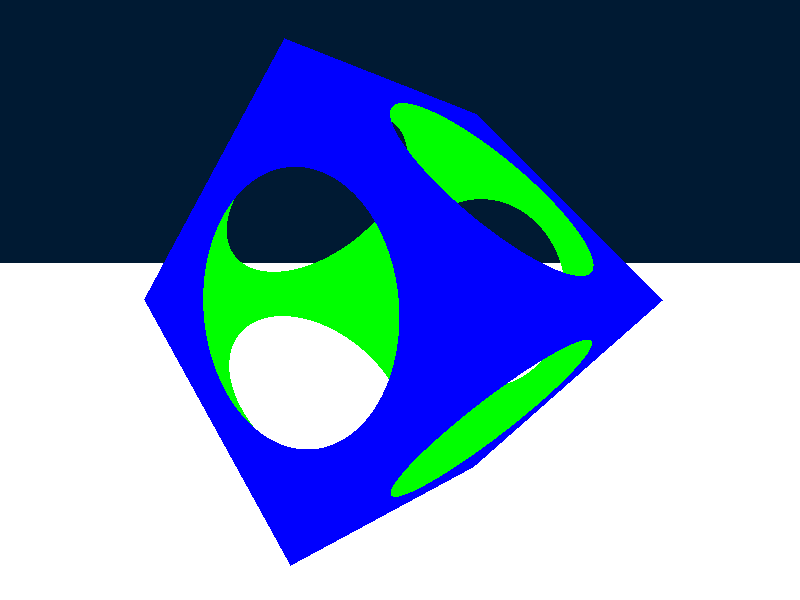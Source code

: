 /*************************************************************************
 * Copyright (C) 2009-2010 Tavian Barnes <tavianator@gmail.com>          *
 *                                                                       *
 * This file is part of The Dimension Test Suite.                        *
 *                                                                       *
 * The Dimension Test Suite is free software; you can redistribute it    *
 * and/or modify it under the terms of the GNU General Public License as *
 * published by the Free Software Foundation; either version 3 of the    *
 * License, or (at your option) any later version.                       *
 *                                                                       *
 * The Dimension Test Suite is distributed in the hope that it will be   *
 * useful, but WITHOUT ANY WARRANTY; without even the implied warranty   *
 * of MERCHANTABILITY or FITNESS FOR A PARTICULAR PURPOSE.  See the GNU  *
 * General Public License for more details.                              *
 *                                                                       *
 * You should have received a copy of the GNU General Public License     *
 * along with this program.  If not, see <http://www.gnu.org/licenses/>. *
 *************************************************************************/

// Render demo scene

camera {
  perspective
  location <0, 0.25, -4>
  right    x*image_width/image_height
  look_at  <0, 0, 0>

  rotate   53*y
}

background {
  color rgbf <0, 0.1, 0.2, 0.1>
}

light_source {
  <-15, 20, 10>, color rgb <1, 1, 1>
}

difference {
  box {
    <-1, -1, -1>, <1, 1, 1>

    rotate 45*x

    texture {
      pigment {
        color rgbft <0, 0, 1, 0.25, 0.5>
      }
      finish {
        reflection { 0.5 }
      }
    }

    interior {
      ior 1.1
    }
  }

  sphere {
    <0, 0, 0>, 1.25

    texture {
      pigment {
        color rgb <0, 1, 0>
      }
      finish {
        phong 0.2
        phong_size 40.0
      }
    }
  }
}

plane {
  y, -2
  pigment {
    color rgb 1
  }
}
